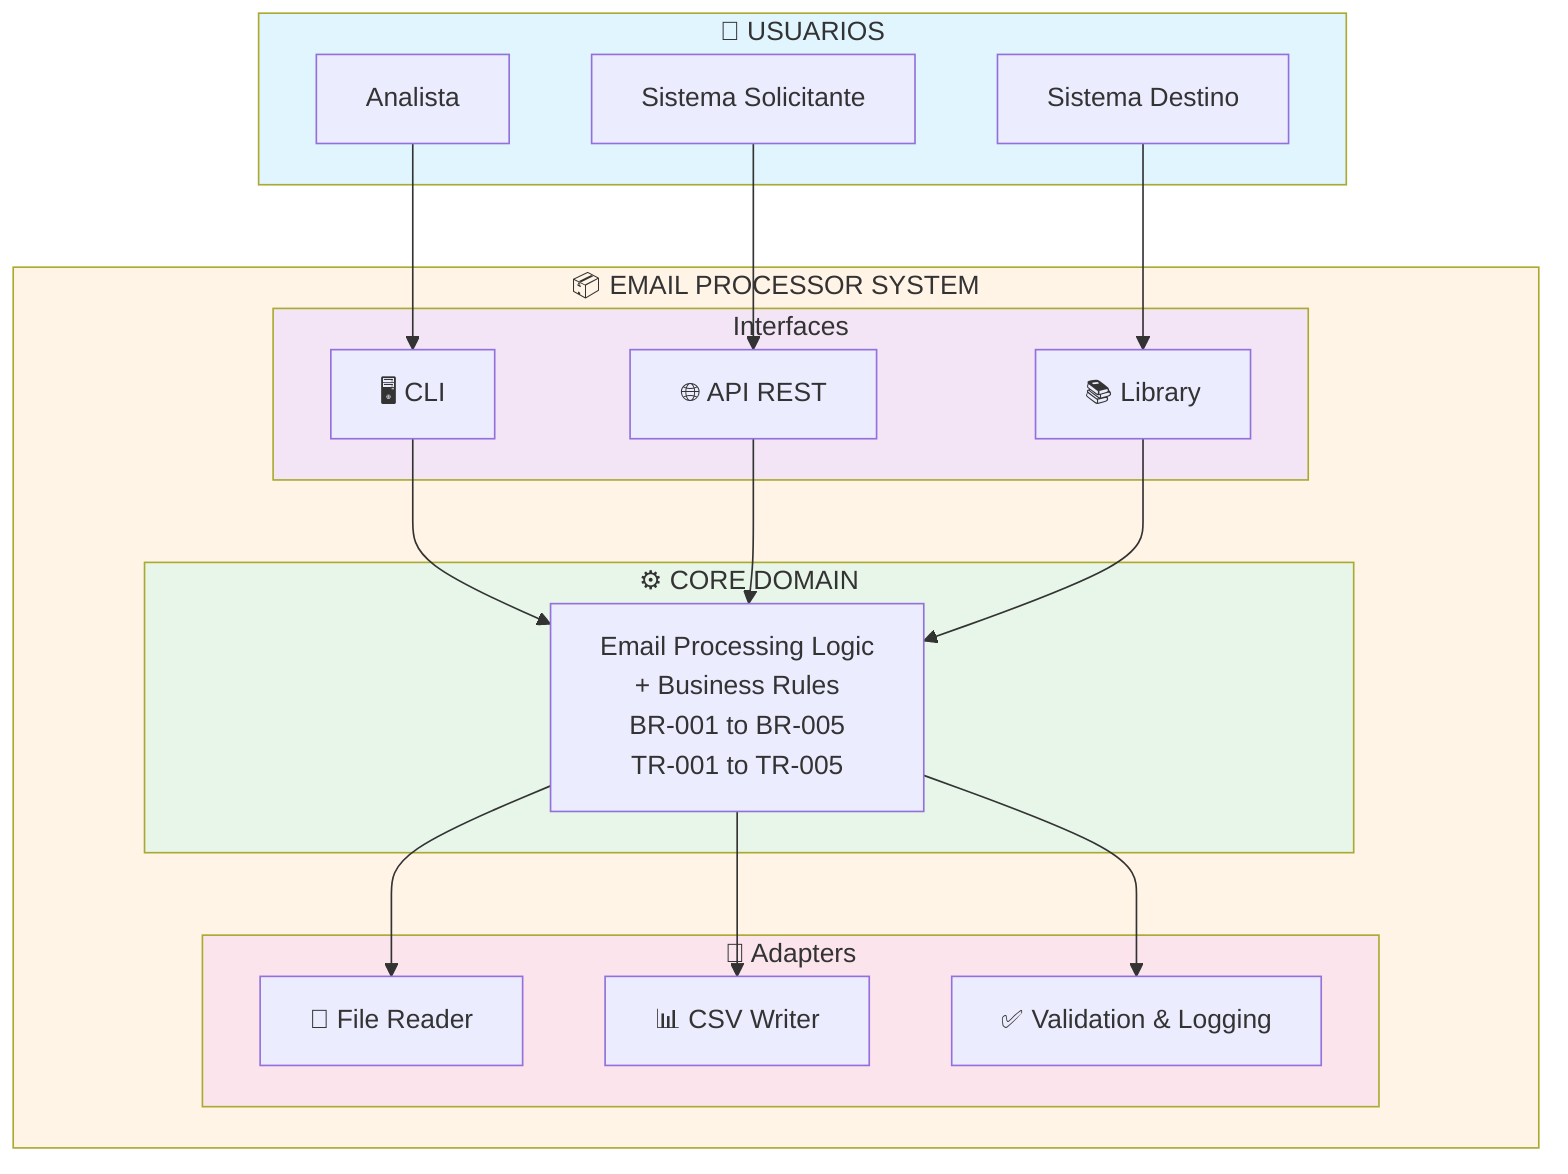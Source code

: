 graph TB
    subgraph USUARIOS["👥 USUARIOS"]
        U1[Analista]
        U2[Sistema Solicitante]
        U3[Sistema Destino]
    end

    subgraph SYSTEM["📦 EMAIL PROCESSOR SYSTEM"]
        subgraph INTERFACES["Interfaces"]
            CLI[🖥️ CLI]
            API[🌐 API REST]
            LIB[📚 Library]
        end

        subgraph CORE["⚙️ CORE DOMAIN"]
            LOGIC[Email Processing Logic<br/>+ Business Rules<br/>BR-001 to BR-005<br/>TR-001 to TR-005]
        end

        subgraph ADAPTERS["🔌 Adapters"]
            FILE[📄 File Reader]
            CSV[📊 CSV Writer]
            VAL[✅ Validation & Logging]
        end
    end

    U1 --> CLI
    U2 --> API
    U3 --> LIB

    CLI --> LOGIC
    API --> LOGIC
    LIB --> LOGIC

    LOGIC --> FILE
    LOGIC --> CSV
    LOGIC --> VAL

    style USUARIOS fill:#e1f5ff
    style SYSTEM fill:#fff4e6
    style INTERFACES fill:#f3e5f5
    style CORE fill:#e8f5e9
    style ADAPTERS fill:#fce4ec